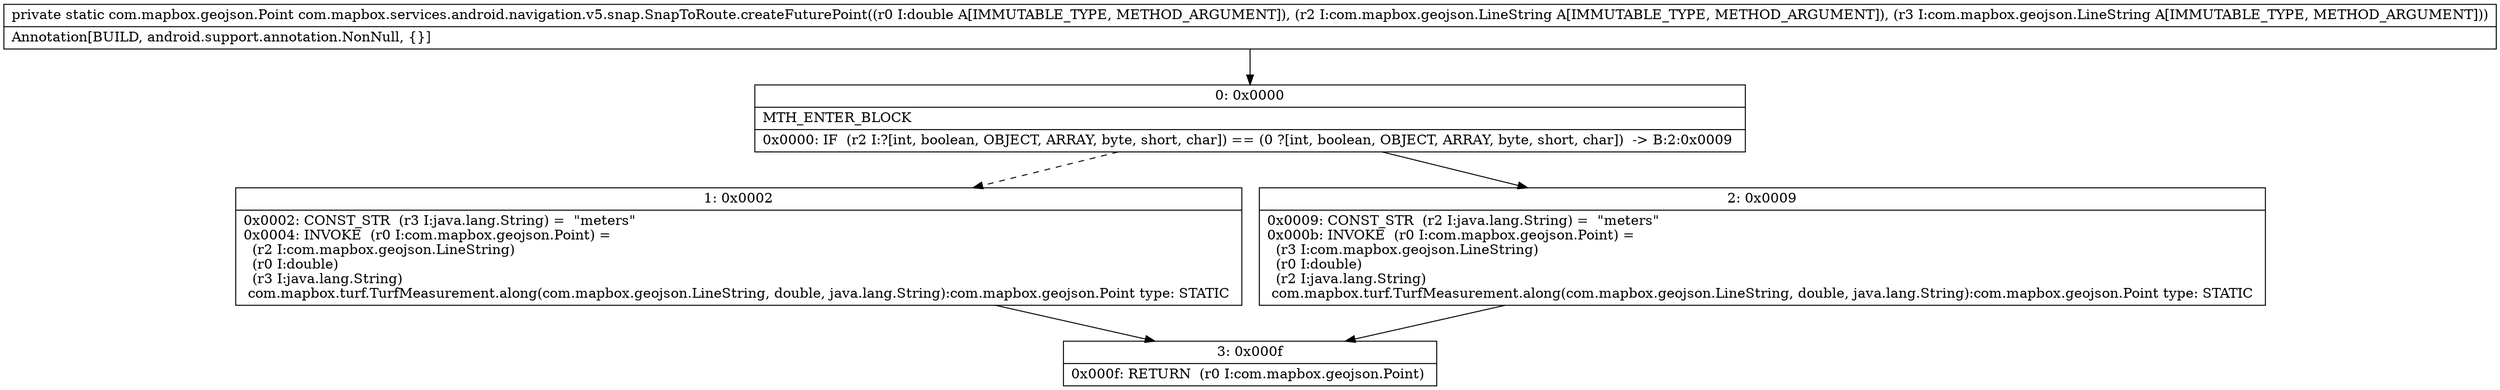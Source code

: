 digraph "CFG forcom.mapbox.services.android.navigation.v5.snap.SnapToRoute.createFuturePoint(DLcom\/mapbox\/geojson\/LineString;Lcom\/mapbox\/geojson\/LineString;)Lcom\/mapbox\/geojson\/Point;" {
Node_0 [shape=record,label="{0\:\ 0x0000|MTH_ENTER_BLOCK\l|0x0000: IF  (r2 I:?[int, boolean, OBJECT, ARRAY, byte, short, char]) == (0 ?[int, boolean, OBJECT, ARRAY, byte, short, char])  \-\> B:2:0x0009 \l}"];
Node_1 [shape=record,label="{1\:\ 0x0002|0x0002: CONST_STR  (r3 I:java.lang.String) =  \"meters\" \l0x0004: INVOKE  (r0 I:com.mapbox.geojson.Point) = \l  (r2 I:com.mapbox.geojson.LineString)\l  (r0 I:double)\l  (r3 I:java.lang.String)\l com.mapbox.turf.TurfMeasurement.along(com.mapbox.geojson.LineString, double, java.lang.String):com.mapbox.geojson.Point type: STATIC \l}"];
Node_2 [shape=record,label="{2\:\ 0x0009|0x0009: CONST_STR  (r2 I:java.lang.String) =  \"meters\" \l0x000b: INVOKE  (r0 I:com.mapbox.geojson.Point) = \l  (r3 I:com.mapbox.geojson.LineString)\l  (r0 I:double)\l  (r2 I:java.lang.String)\l com.mapbox.turf.TurfMeasurement.along(com.mapbox.geojson.LineString, double, java.lang.String):com.mapbox.geojson.Point type: STATIC \l}"];
Node_3 [shape=record,label="{3\:\ 0x000f|0x000f: RETURN  (r0 I:com.mapbox.geojson.Point) \l}"];
MethodNode[shape=record,label="{private static com.mapbox.geojson.Point com.mapbox.services.android.navigation.v5.snap.SnapToRoute.createFuturePoint((r0 I:double A[IMMUTABLE_TYPE, METHOD_ARGUMENT]), (r2 I:com.mapbox.geojson.LineString A[IMMUTABLE_TYPE, METHOD_ARGUMENT]), (r3 I:com.mapbox.geojson.LineString A[IMMUTABLE_TYPE, METHOD_ARGUMENT]))  | Annotation[BUILD, android.support.annotation.NonNull, \{\}]\l}"];
MethodNode -> Node_0;
Node_0 -> Node_1[style=dashed];
Node_0 -> Node_2;
Node_1 -> Node_3;
Node_2 -> Node_3;
}

